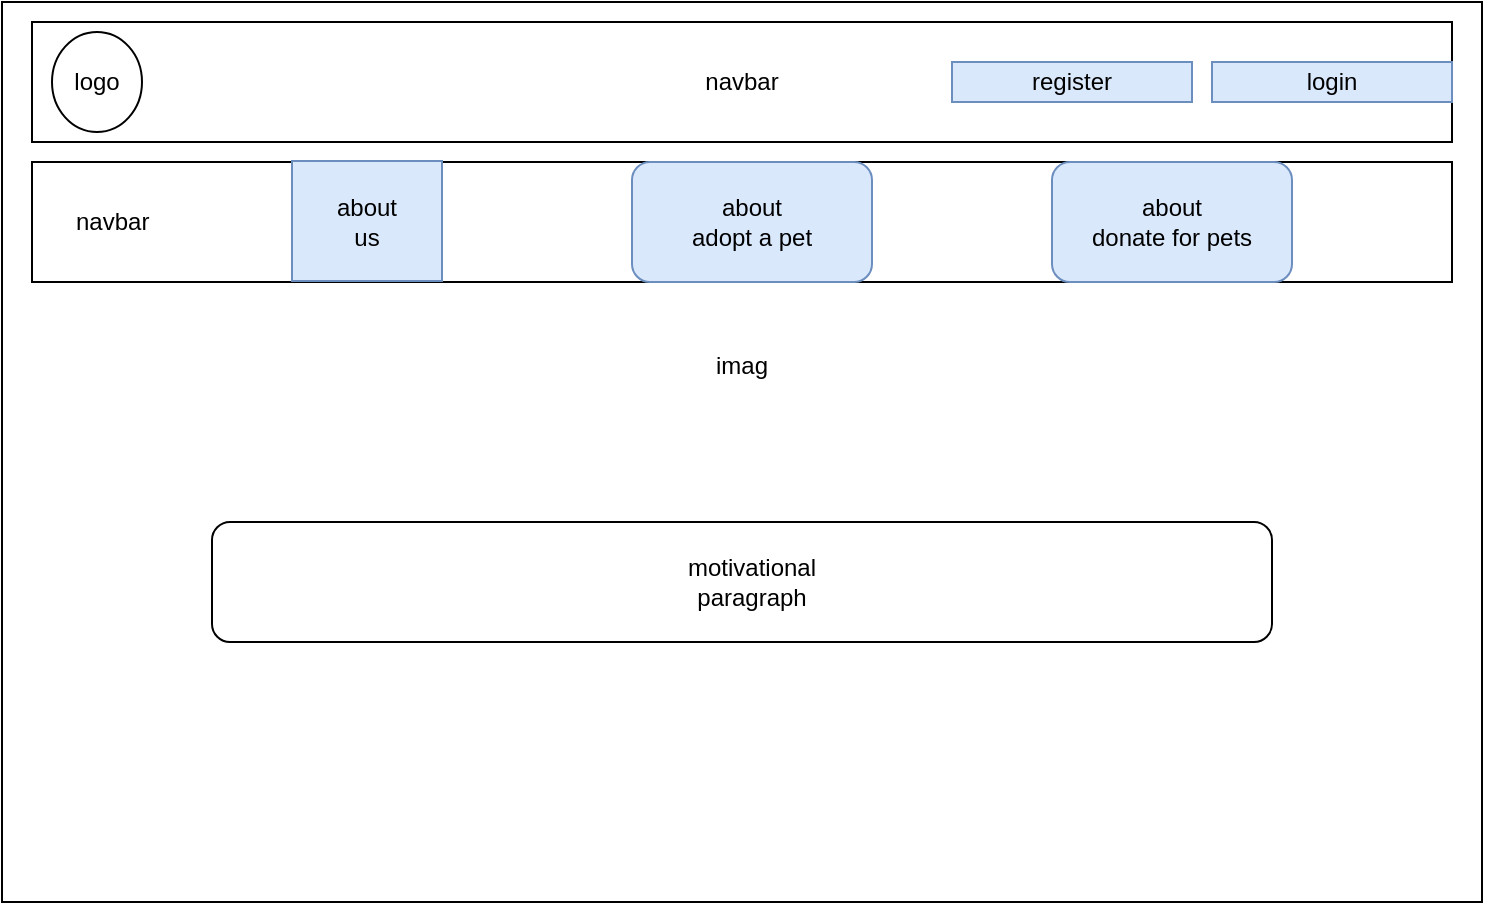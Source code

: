 <mxfile version="14.7.4" type="embed"><diagram id="WheWSepvwp4lieOlgeO4" name="Page-1"><mxGraphModel dx="1460" dy="329" grid="1" gridSize="10" guides="1" tooltips="1" connect="1" arrows="1" fold="1" page="1" pageScale="1" pageWidth="850" pageHeight="1100" math="0" shadow="0"><root><mxCell id="0"/><mxCell id="1" parent="0"/><mxCell id="18" value="imag&lt;br&gt;&lt;br&gt;&lt;br&gt;&lt;br&gt;&lt;br&gt;&lt;br&gt;&lt;br&gt;" style="rounded=0;whiteSpace=wrap;html=1;" vertex="1" parent="1"><mxGeometry x="55" y="30" width="740" height="450" as="geometry"/></mxCell><mxCell id="54" value="navbar" style="rounded=0;whiteSpace=wrap;html=1;" vertex="1" parent="1"><mxGeometry x="70" y="40" width="710" height="60" as="geometry"/></mxCell><mxCell id="52" value="logo" style="ellipse;whiteSpace=wrap;html=1;" vertex="1" parent="1"><mxGeometry x="80" y="45" width="45" height="50" as="geometry"/></mxCell><mxCell id="24" value="register" style="rounded=0;whiteSpace=wrap;html=1;fillColor=#dae8fc;strokeColor=#6c8ebf;" vertex="1" parent="1"><mxGeometry x="530" y="60" width="120" height="20" as="geometry"/></mxCell><mxCell id="50" value="login" style="rounded=0;whiteSpace=wrap;html=1;fillColor=#dae8fc;strokeColor=#6c8ebf;" vertex="1" parent="1"><mxGeometry x="660" y="60" width="120" height="20" as="geometry"/></mxCell><mxCell id="57" value="&amp;nbsp; &amp;nbsp; &amp;nbsp; navbar" style="rounded=0;whiteSpace=wrap;html=1;align=left;" vertex="1" parent="1"><mxGeometry x="70" y="110" width="710" height="60" as="geometry"/></mxCell><mxCell id="53" value="about&lt;br&gt;us" style="rounded=0;whiteSpace=wrap;html=1;fillColor=#dae8fc;strokeColor=#6c8ebf;" vertex="1" parent="1"><mxGeometry x="200" y="109.5" width="75" height="60" as="geometry"/></mxCell><mxCell id="21" value="about&lt;br&gt;adopt a pet" style="rounded=1;whiteSpace=wrap;html=1;fillColor=#dae8fc;strokeColor=#6c8ebf;" vertex="1" parent="1"><mxGeometry x="370" y="110" width="120" height="60" as="geometry"/></mxCell><mxCell id="22" value="about&lt;br&gt;donate for pets" style="rounded=1;whiteSpace=wrap;html=1;fillColor=#dae8fc;strokeColor=#6c8ebf;" vertex="1" parent="1"><mxGeometry x="580" y="110" width="120" height="60" as="geometry"/></mxCell><mxCell id="58" value="&lt;span style=&quot;color: rgba(0 , 0 , 0 , 0) ; font-family: monospace ; font-size: 0px&quot;&gt;xx&lt;/span&gt;" style="rounded=1;whiteSpace=wrap;html=1;" vertex="1" parent="1"><mxGeometry x="160" y="290" width="530" height="60" as="geometry"/></mxCell><mxCell id="60" value="motivational paragraph" style="text;html=1;strokeColor=none;fillColor=none;align=center;verticalAlign=middle;whiteSpace=wrap;rounded=0;" vertex="1" parent="1"><mxGeometry x="410" y="310" width="40" height="20" as="geometry"/></mxCell></root></mxGraphModel></diagram></mxfile>